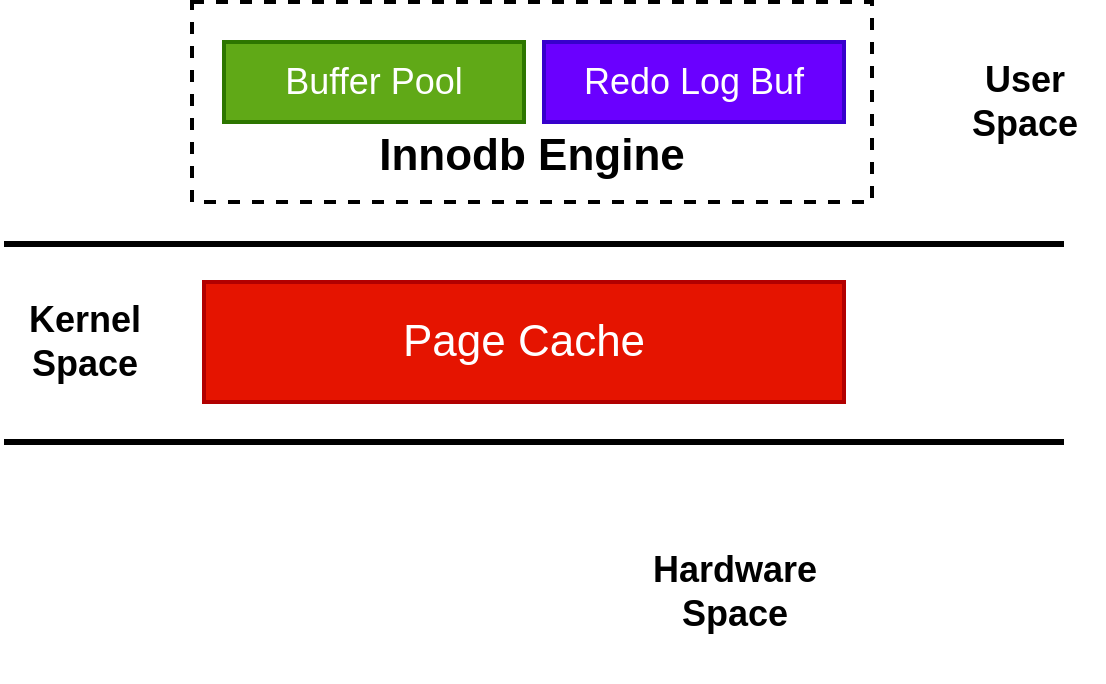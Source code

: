 <mxfile version="20.6.0" type="github">
  <diagram id="VWMhm5XfUyPwE6kpdUIE" name="第 1 页">
    <mxGraphModel dx="727" dy="538" grid="1" gridSize="10" guides="1" tooltips="1" connect="1" arrows="1" fold="1" page="1" pageScale="1" pageWidth="827" pageHeight="1169" math="0" shadow="0">
      <root>
        <mxCell id="0" />
        <mxCell id="1" parent="0" />
        <mxCell id="QdCUIlLMi4QoTjuZwZRw-5" value="&lt;br&gt;&lt;br&gt;&lt;b&gt;Innodb Engine&lt;/b&gt;" style="rounded=0;whiteSpace=wrap;html=1;strokeWidth=2;fontSize=22;dashed=1;fillColor=none;" vertex="1" parent="1">
          <mxGeometry x="214" y="80" width="340" height="100" as="geometry" />
        </mxCell>
        <mxCell id="QdCUIlLMi4QoTjuZwZRw-2" value="&lt;font style=&quot;font-size: 22px;&quot;&gt;Page Cache&lt;/font&gt;" style="rounded=0;whiteSpace=wrap;html=1;strokeWidth=2;fillColor=#e51400;fontColor=#ffffff;strokeColor=#B20000;" vertex="1" parent="1">
          <mxGeometry x="220" y="220" width="320" height="60" as="geometry" />
        </mxCell>
        <mxCell id="QdCUIlLMi4QoTjuZwZRw-3" value="&lt;font style=&quot;font-size: 18px;&quot;&gt;Buffer Pool&lt;/font&gt;" style="rounded=0;whiteSpace=wrap;html=1;strokeWidth=2;fillColor=#60a917;fontColor=#ffffff;strokeColor=#2D7600;" vertex="1" parent="1">
          <mxGeometry x="230" y="100" width="150" height="40" as="geometry" />
        </mxCell>
        <mxCell id="QdCUIlLMi4QoTjuZwZRw-4" value="&lt;font style=&quot;font-size: 18px;&quot;&gt;Redo Log Buf&lt;/font&gt;" style="rounded=0;whiteSpace=wrap;html=1;strokeWidth=2;fillColor=#6a00ff;fontColor=#ffffff;strokeColor=#3700CC;" vertex="1" parent="1">
          <mxGeometry x="390" y="100" width="150" height="40" as="geometry" />
        </mxCell>
        <mxCell id="QdCUIlLMi4QoTjuZwZRw-7" value="" style="endArrow=none;html=1;rounded=0;fontSize=18;strokeWidth=3;" edge="1" parent="1">
          <mxGeometry width="50" height="50" relative="1" as="geometry">
            <mxPoint x="120" y="201" as="sourcePoint" />
            <mxPoint x="650" y="201" as="targetPoint" />
          </mxGeometry>
        </mxCell>
        <mxCell id="QdCUIlLMi4QoTjuZwZRw-8" value="&lt;b&gt;User&lt;br&gt;Space&lt;/b&gt;" style="text;html=1;align=center;verticalAlign=middle;resizable=0;points=[];autosize=1;strokeColor=none;fillColor=none;fontSize=18;" vertex="1" parent="1">
          <mxGeometry x="590" y="100" width="80" height="60" as="geometry" />
        </mxCell>
        <mxCell id="QdCUIlLMi4QoTjuZwZRw-9" value="&lt;b&gt;Kernel&lt;br&gt;Space&lt;/b&gt;" style="text;html=1;align=center;verticalAlign=middle;resizable=0;points=[];autosize=1;strokeColor=none;fillColor=none;fontSize=18;" vertex="1" parent="1">
          <mxGeometry x="120" y="220" width="80" height="60" as="geometry" />
        </mxCell>
        <mxCell id="QdCUIlLMi4QoTjuZwZRw-10" value="" style="endArrow=none;html=1;rounded=0;fontSize=18;strokeWidth=3;" edge="1" parent="1">
          <mxGeometry width="50" height="50" relative="1" as="geometry">
            <mxPoint x="120" y="300" as="sourcePoint" />
            <mxPoint x="650" y="300" as="targetPoint" />
          </mxGeometry>
        </mxCell>
        <mxCell id="QdCUIlLMi4QoTjuZwZRw-12" value="" style="shape=image;html=1;verticalAlign=top;verticalLabelPosition=bottom;labelBackgroundColor=#ffffff;imageAspect=0;aspect=fixed;image=https://cdn2.iconfinder.com/data/icons/crystalproject/128x128/apps/kcmdevices.png;strokeWidth=2;fontSize=18;fillColor=none;" vertex="1" parent="1">
          <mxGeometry x="339" y="330" width="90" height="90" as="geometry" />
        </mxCell>
        <mxCell id="QdCUIlLMi4QoTjuZwZRw-20" value="&lt;b&gt;Hardware&lt;br&gt;Space&lt;/b&gt;" style="text;html=1;align=center;verticalAlign=middle;resizable=0;points=[];autosize=1;strokeColor=none;fillColor=none;fontSize=18;" vertex="1" parent="1">
          <mxGeometry x="430" y="345" width="110" height="60" as="geometry" />
        </mxCell>
      </root>
    </mxGraphModel>
  </diagram>
</mxfile>
